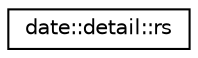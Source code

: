 digraph "Graphical Class Hierarchy"
{
 // LATEX_PDF_SIZE
  edge [fontname="Helvetica",fontsize="10",labelfontname="Helvetica",labelfontsize="10"];
  node [fontname="Helvetica",fontsize="10",shape=record];
  rankdir="LR";
  Node0 [label="date::detail::rs",height=0.2,width=0.4,color="black", fillcolor="white", style="filled",URL="$structdate_1_1detail_1_1rs.html",tooltip=" "];
}
